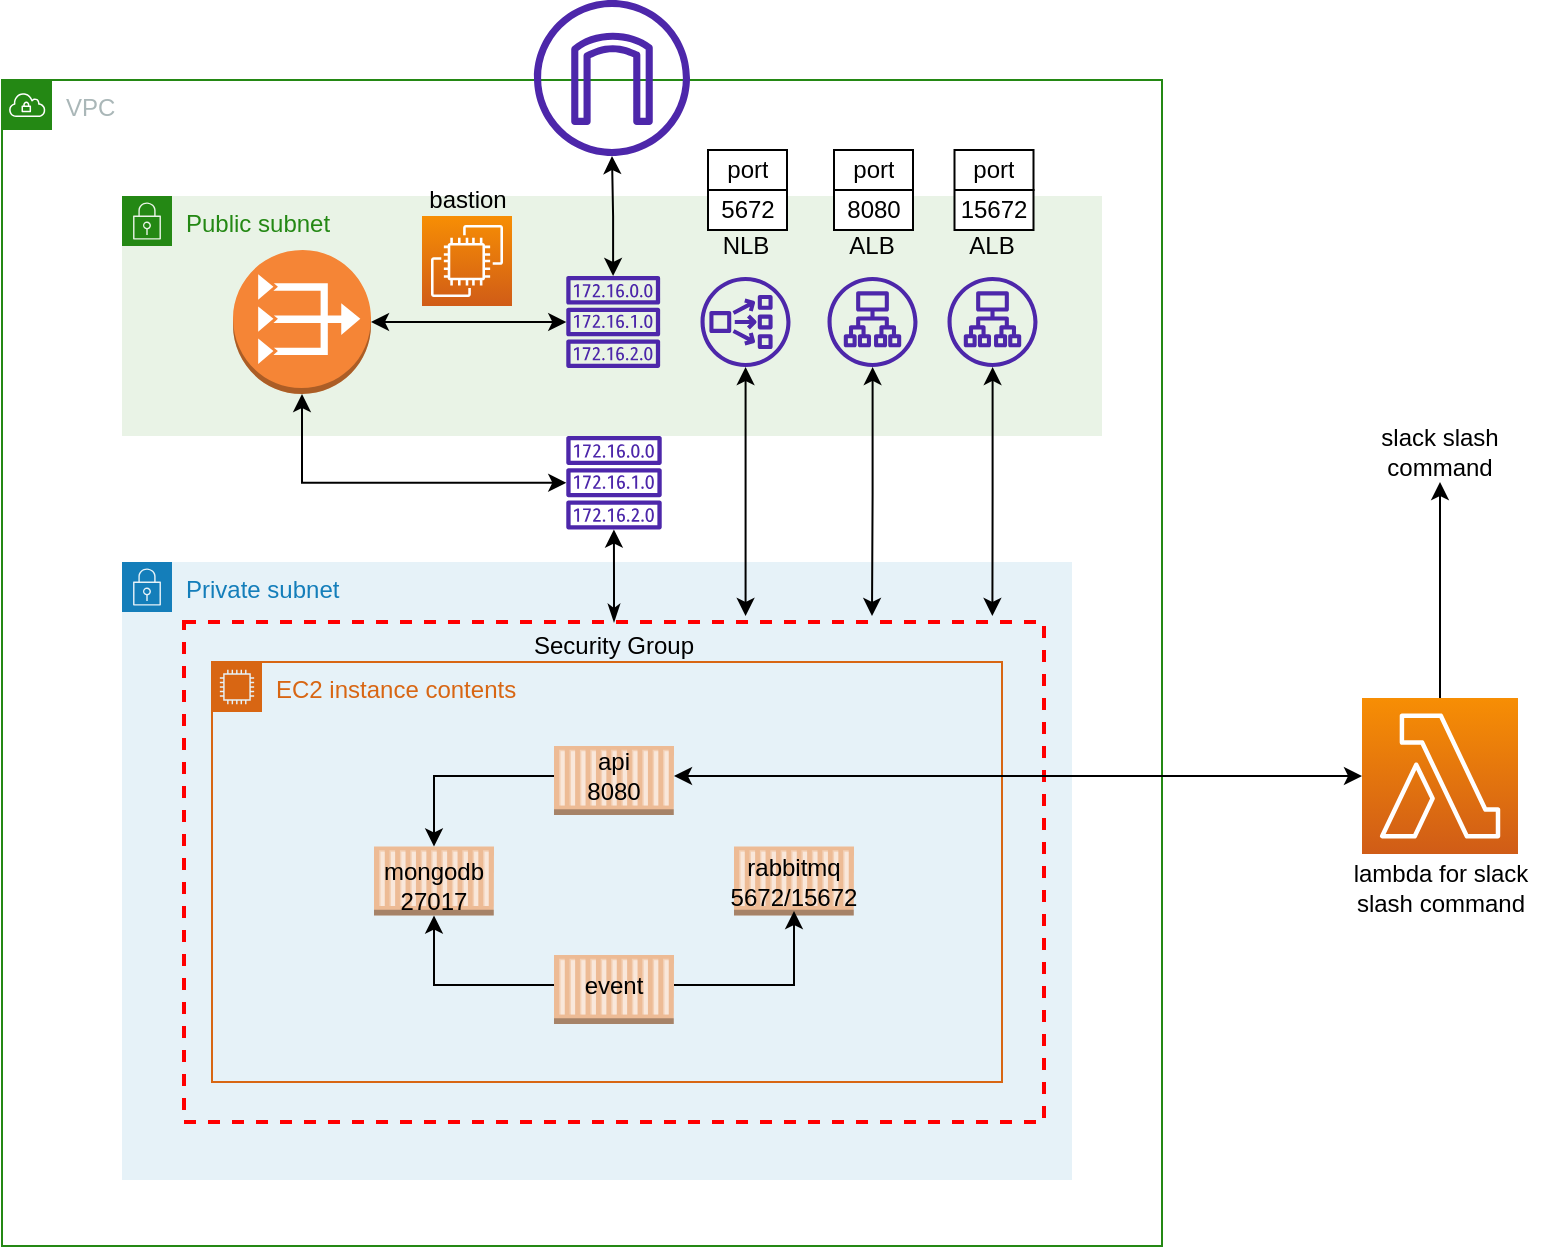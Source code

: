 <mxfile version="21.4.0" type="device">
  <diagram name="Page-1" id="b9y4cwblvmRKYj2doaiM">
    <mxGraphModel dx="1026" dy="692" grid="1" gridSize="10" guides="1" tooltips="1" connect="1" arrows="1" fold="1" page="1" pageScale="1" pageWidth="413" pageHeight="291" background="#FFFFFF" math="0" shadow="0">
      <root>
        <mxCell id="0" />
        <mxCell id="1" parent="0" />
        <mxCell id="3DA4KyhjXwnGxXHeB9iJ-1" value="VPC" style="points=[[0,0],[0.25,0],[0.5,0],[0.75,0],[1,0],[1,0.25],[1,0.5],[1,0.75],[1,1],[0.75,1],[0.5,1],[0.25,1],[0,1],[0,0.75],[0,0.5],[0,0.25]];outlineConnect=0;gradientColor=none;html=1;whiteSpace=wrap;fontSize=12;fontStyle=0;container=1;pointerEvents=0;collapsible=0;recursiveResize=0;shape=mxgraph.aws4.group;grIcon=mxgraph.aws4.group_vpc;strokeColor=#248814;fillColor=none;verticalAlign=top;align=left;spacingLeft=30;fontColor=#AAB7B8;dashed=0;" parent="1" vertex="1">
          <mxGeometry x="30" y="165" width="580" height="583" as="geometry" />
        </mxCell>
        <mxCell id="3DA4KyhjXwnGxXHeB9iJ-12" value="Private subnet" style="points=[[0,0],[0.25,0],[0.5,0],[0.75,0],[1,0],[1,0.25],[1,0.5],[1,0.75],[1,1],[0.75,1],[0.5,1],[0.25,1],[0,1],[0,0.75],[0,0.5],[0,0.25]];outlineConnect=0;gradientColor=none;html=1;whiteSpace=wrap;fontSize=12;fontStyle=0;container=1;pointerEvents=0;collapsible=0;recursiveResize=0;shape=mxgraph.aws4.group;grIcon=mxgraph.aws4.group_security_group;grStroke=0;strokeColor=#147EBA;fillColor=#E6F2F8;verticalAlign=top;align=left;spacingLeft=30;fontColor=#147EBA;dashed=0;" parent="3DA4KyhjXwnGxXHeB9iJ-1" vertex="1">
          <mxGeometry x="60" y="241" width="475" height="309" as="geometry" />
        </mxCell>
        <mxCell id="3DA4KyhjXwnGxXHeB9iJ-23" value="Security Group" style="fontStyle=0;verticalAlign=top;align=center;spacingTop=-2;fillColor=none;rounded=0;whiteSpace=wrap;html=1;strokeColor=#FF0000;strokeWidth=2;dashed=1;container=1;collapsible=0;expand=0;recursiveResize=0;" parent="3DA4KyhjXwnGxXHeB9iJ-12" vertex="1">
          <mxGeometry x="31" y="30" width="430" height="250" as="geometry" />
        </mxCell>
        <mxCell id="3DA4KyhjXwnGxXHeB9iJ-15" value="" style="outlineConnect=0;dashed=0;verticalLabelPosition=bottom;verticalAlign=top;align=center;html=1;shape=mxgraph.aws3.ec2_compute_container;fillColor=#F58534;gradientColor=none;opacity=50;" parent="3DA4KyhjXwnGxXHeB9iJ-23" vertex="1">
          <mxGeometry x="185" y="62" width="60" height="34.5" as="geometry" />
        </mxCell>
        <mxCell id="3DA4KyhjXwnGxXHeB9iJ-16" value="" style="outlineConnect=0;dashed=0;verticalLabelPosition=bottom;verticalAlign=top;align=center;html=1;shape=mxgraph.aws3.ec2_compute_container;fillColor=#F58534;gradientColor=none;opacity=50;" parent="3DA4KyhjXwnGxXHeB9iJ-23" vertex="1">
          <mxGeometry x="185" y="166.5" width="60" height="34.5" as="geometry" />
        </mxCell>
        <mxCell id="3DA4KyhjXwnGxXHeB9iJ-14" value="" style="outlineConnect=0;dashed=0;verticalLabelPosition=bottom;verticalAlign=top;align=center;html=1;shape=mxgraph.aws3.ec2_compute_container;fillColor=#F58534;gradientColor=none;opacity=50;" parent="3DA4KyhjXwnGxXHeB9iJ-23" vertex="1">
          <mxGeometry x="95" y="112.25" width="60" height="34.5" as="geometry" />
        </mxCell>
        <mxCell id="J3NAwEmsveF6AJ2LfgvS-14" style="edgeStyle=orthogonalEdgeStyle;rounded=0;orthogonalLoop=1;jettySize=auto;html=1;entryX=0.5;entryY=1;entryDx=0;entryDy=0;" parent="3DA4KyhjXwnGxXHeB9iJ-23" source="J3NAwEmsveF6AJ2LfgvS-8" target="J3NAwEmsveF6AJ2LfgvS-10" edge="1">
          <mxGeometry relative="1" as="geometry" />
        </mxCell>
        <mxCell id="J3NAwEmsveF6AJ2LfgvS-8" value="event" style="text;strokeColor=none;align=center;fillColor=none;html=1;verticalAlign=middle;whiteSpace=wrap;rounded=0;" parent="3DA4KyhjXwnGxXHeB9iJ-23" vertex="1">
          <mxGeometry x="185" y="166.5" width="60" height="30" as="geometry" />
        </mxCell>
        <mxCell id="J3NAwEmsveF6AJ2LfgvS-15" style="edgeStyle=orthogonalEdgeStyle;rounded=0;orthogonalLoop=1;jettySize=auto;html=1;entryX=0.5;entryY=0;entryDx=0;entryDy=0;entryPerimeter=0;" parent="3DA4KyhjXwnGxXHeB9iJ-23" source="J3NAwEmsveF6AJ2LfgvS-7" target="3DA4KyhjXwnGxXHeB9iJ-14" edge="1">
          <mxGeometry relative="1" as="geometry" />
        </mxCell>
        <mxCell id="J3NAwEmsveF6AJ2LfgvS-7" value="api&lt;br&gt;8080" style="text;strokeColor=none;align=center;fillColor=none;html=1;verticalAlign=middle;whiteSpace=wrap;rounded=0;fontStyle=0" parent="3DA4KyhjXwnGxXHeB9iJ-23" vertex="1">
          <mxGeometry x="185" y="62" width="60" height="30" as="geometry" />
        </mxCell>
        <mxCell id="J3NAwEmsveF6AJ2LfgvS-10" value="mongodb&lt;br&gt;27017" style="text;strokeColor=none;align=center;fillColor=none;html=1;verticalAlign=middle;whiteSpace=wrap;rounded=0;" parent="3DA4KyhjXwnGxXHeB9iJ-23" vertex="1">
          <mxGeometry x="95" y="116.75" width="60" height="30" as="geometry" />
        </mxCell>
        <mxCell id="3DA4KyhjXwnGxXHeB9iJ-13" value="EC2 instance contents" style="points=[[0,0],[0.25,0],[0.5,0],[0.75,0],[1,0],[1,0.25],[1,0.5],[1,0.75],[1,1],[0.75,1],[0.5,1],[0.25,1],[0,1],[0,0.75],[0,0.5],[0,0.25]];outlineConnect=0;gradientColor=none;html=1;whiteSpace=wrap;fontSize=12;fontStyle=0;container=1;pointerEvents=0;collapsible=0;recursiveResize=0;shape=mxgraph.aws4.group;grIcon=mxgraph.aws4.group_ec2_instance_contents;strokeColor=#D86613;fillColor=none;verticalAlign=top;align=left;spacingLeft=30;fontColor=#D86613;dashed=0;" parent="3DA4KyhjXwnGxXHeB9iJ-12" vertex="1">
          <mxGeometry x="45" y="50" width="395" height="210" as="geometry" />
        </mxCell>
        <mxCell id="3DA4KyhjXwnGxXHeB9iJ-17" value="" style="outlineConnect=0;dashed=0;verticalLabelPosition=bottom;verticalAlign=top;align=center;html=1;shape=mxgraph.aws3.ec2_compute_container;fillColor=#F58534;gradientColor=none;opacity=50;" parent="3DA4KyhjXwnGxXHeB9iJ-13" vertex="1">
          <mxGeometry x="261" y="92.25" width="60" height="34.5" as="geometry" />
        </mxCell>
        <mxCell id="J3NAwEmsveF6AJ2LfgvS-9" value="rabbitmq&lt;br&gt;5672/15672" style="text;strokeColor=none;align=center;fillColor=none;html=1;verticalAlign=middle;whiteSpace=wrap;rounded=0;" parent="3DA4KyhjXwnGxXHeB9iJ-13" vertex="1">
          <mxGeometry x="261" y="94.5" width="60" height="30" as="geometry" />
        </mxCell>
        <mxCell id="J3NAwEmsveF6AJ2LfgvS-47" style="edgeStyle=orthogonalEdgeStyle;rounded=0;orthogonalLoop=1;jettySize=auto;html=1;exitX=1;exitY=0.5;exitDx=0;exitDy=0;entryX=0.5;entryY=1;entryDx=0;entryDy=0;" parent="3DA4KyhjXwnGxXHeB9iJ-12" source="J3NAwEmsveF6AJ2LfgvS-8" target="J3NAwEmsveF6AJ2LfgvS-9" edge="1">
          <mxGeometry relative="1" as="geometry" />
        </mxCell>
        <mxCell id="3DA4KyhjXwnGxXHeB9iJ-2" value="Public subnet" style="points=[[0,0],[0.25,0],[0.5,0],[0.75,0],[1,0],[1,0.25],[1,0.5],[1,0.75],[1,1],[0.75,1],[0.5,1],[0.25,1],[0,1],[0,0.75],[0,0.5],[0,0.25]];outlineConnect=0;gradientColor=none;html=1;whiteSpace=wrap;fontSize=12;fontStyle=0;container=1;pointerEvents=0;collapsible=0;recursiveResize=0;shape=mxgraph.aws4.group;grIcon=mxgraph.aws4.group_security_group;grStroke=0;strokeColor=#248814;fillColor=#E9F3E6;verticalAlign=top;align=left;spacingLeft=30;fontColor=#248814;dashed=0;" parent="3DA4KyhjXwnGxXHeB9iJ-1" vertex="1">
          <mxGeometry x="60" y="58" width="490" height="120" as="geometry" />
        </mxCell>
        <mxCell id="3DA4KyhjXwnGxXHeB9iJ-5" value="" style="outlineConnect=0;dashed=0;verticalLabelPosition=bottom;verticalAlign=top;align=center;html=1;shape=mxgraph.aws3.vpc_nat_gateway;fillColor=#F58536;gradientColor=none;" parent="3DA4KyhjXwnGxXHeB9iJ-2" vertex="1">
          <mxGeometry x="55.5" y="27" width="69" height="72" as="geometry" />
        </mxCell>
        <mxCell id="3DA4KyhjXwnGxXHeB9iJ-6" value="" style="sketch=0;outlineConnect=0;fontColor=#232F3E;gradientColor=none;fillColor=#4D27AA;strokeColor=none;dashed=0;verticalLabelPosition=bottom;verticalAlign=top;align=center;html=1;fontSize=12;fontStyle=0;aspect=fixed;pointerEvents=1;shape=mxgraph.aws4.network_load_balancer;" parent="3DA4KyhjXwnGxXHeB9iJ-2" vertex="1">
          <mxGeometry x="289.25" y="40.5" width="45" height="45" as="geometry" />
        </mxCell>
        <mxCell id="YWxzhitp7M-jOpYn7NLB-2" value="NLB" style="text;strokeColor=none;align=center;fillColor=none;html=1;verticalAlign=middle;whiteSpace=wrap;rounded=0;" parent="3DA4KyhjXwnGxXHeB9iJ-2" vertex="1">
          <mxGeometry x="281.75" y="10" width="60" height="30" as="geometry" />
        </mxCell>
        <mxCell id="Pfdi8CqGIquvv0HC4EXc-1" value="" style="sketch=0;outlineConnect=0;fontColor=#232F3E;gradientColor=none;fillColor=#4D27AA;strokeColor=none;dashed=0;verticalLabelPosition=bottom;verticalAlign=top;align=center;html=1;fontSize=12;fontStyle=0;aspect=fixed;pointerEvents=1;shape=mxgraph.aws4.application_load_balancer;" parent="3DA4KyhjXwnGxXHeB9iJ-2" vertex="1">
          <mxGeometry x="352.75" y="40.5" width="45" height="45" as="geometry" />
        </mxCell>
        <mxCell id="Pfdi8CqGIquvv0HC4EXc-3" value="" style="sketch=0;outlineConnect=0;fontColor=#232F3E;gradientColor=none;fillColor=#4D27AA;strokeColor=none;dashed=0;verticalLabelPosition=bottom;verticalAlign=top;align=center;html=1;fontSize=12;fontStyle=0;aspect=fixed;pointerEvents=1;shape=mxgraph.aws4.application_load_balancer;" parent="3DA4KyhjXwnGxXHeB9iJ-2" vertex="1">
          <mxGeometry x="412.75" y="40.5" width="45" height="45" as="geometry" />
        </mxCell>
        <mxCell id="Pfdi8CqGIquvv0HC4EXc-4" value="ALB" style="text;strokeColor=none;align=center;fillColor=none;html=1;verticalAlign=middle;whiteSpace=wrap;rounded=0;" parent="3DA4KyhjXwnGxXHeB9iJ-2" vertex="1">
          <mxGeometry x="345.25" y="10" width="60" height="30" as="geometry" />
        </mxCell>
        <mxCell id="Pfdi8CqGIquvv0HC4EXc-5" value="ALB" style="text;strokeColor=none;align=center;fillColor=none;html=1;verticalAlign=middle;whiteSpace=wrap;rounded=0;" parent="3DA4KyhjXwnGxXHeB9iJ-2" vertex="1">
          <mxGeometry x="405.25" y="10" width="60" height="30" as="geometry" />
        </mxCell>
        <mxCell id="Pfdi8CqGIquvv0HC4EXc-24" value="" style="shape=table;startSize=0;container=1;collapsible=0;childLayout=tableLayout;" parent="3DA4KyhjXwnGxXHeB9iJ-2" vertex="1">
          <mxGeometry x="416.25" y="-23" width="39.5" height="40" as="geometry" />
        </mxCell>
        <mxCell id="Pfdi8CqGIquvv0HC4EXc-25" value="" style="shape=tableRow;horizontal=0;startSize=0;swimlaneHead=0;swimlaneBody=0;strokeColor=inherit;top=0;left=0;bottom=0;right=0;collapsible=0;dropTarget=0;fillColor=none;points=[[0,0.5],[1,0.5]];portConstraint=eastwest;" parent="Pfdi8CqGIquvv0HC4EXc-24" vertex="1">
          <mxGeometry width="39.5" height="20" as="geometry" />
        </mxCell>
        <mxCell id="Pfdi8CqGIquvv0HC4EXc-26" value="port" style="shape=partialRectangle;html=1;whiteSpace=wrap;connectable=0;strokeColor=inherit;overflow=hidden;fillColor=none;top=0;left=0;bottom=0;right=0;pointerEvents=1;" parent="Pfdi8CqGIquvv0HC4EXc-25" vertex="1">
          <mxGeometry width="40" height="20" as="geometry">
            <mxRectangle width="40" height="20" as="alternateBounds" />
          </mxGeometry>
        </mxCell>
        <mxCell id="Pfdi8CqGIquvv0HC4EXc-27" value="" style="shape=tableRow;horizontal=0;startSize=0;swimlaneHead=0;swimlaneBody=0;strokeColor=inherit;top=0;left=0;bottom=0;right=0;collapsible=0;dropTarget=0;fillColor=none;points=[[0,0.5],[1,0.5]];portConstraint=eastwest;" parent="Pfdi8CqGIquvv0HC4EXc-24" vertex="1">
          <mxGeometry y="20" width="39.5" height="20" as="geometry" />
        </mxCell>
        <mxCell id="Pfdi8CqGIquvv0HC4EXc-28" value="15672" style="shape=partialRectangle;html=1;whiteSpace=wrap;connectable=0;strokeColor=inherit;overflow=hidden;fillColor=none;top=0;left=0;bottom=0;right=0;pointerEvents=1;" parent="Pfdi8CqGIquvv0HC4EXc-27" vertex="1">
          <mxGeometry width="40" height="20" as="geometry">
            <mxRectangle width="40" height="20" as="alternateBounds" />
          </mxGeometry>
        </mxCell>
        <mxCell id="gRRUhVIPW6LfIacBrwvy-1" value="" style="sketch=0;points=[[0,0,0],[0.25,0,0],[0.5,0,0],[0.75,0,0],[1,0,0],[0,1,0],[0.25,1,0],[0.5,1,0],[0.75,1,0],[1,1,0],[0,0.25,0],[0,0.5,0],[0,0.75,0],[1,0.25,0],[1,0.5,0],[1,0.75,0]];outlineConnect=0;fontColor=#232F3E;gradientColor=#F78E04;gradientDirection=north;fillColor=#D05C17;strokeColor=#ffffff;dashed=0;verticalLabelPosition=bottom;verticalAlign=top;align=center;html=1;fontSize=12;fontStyle=0;aspect=fixed;shape=mxgraph.aws4.resourceIcon;resIcon=mxgraph.aws4.ec2;" vertex="1" parent="3DA4KyhjXwnGxXHeB9iJ-2">
          <mxGeometry x="150" y="10" width="45" height="45" as="geometry" />
        </mxCell>
        <mxCell id="gRRUhVIPW6LfIacBrwvy-2" value="bastion" style="text;strokeColor=none;align=center;fillColor=none;html=1;verticalAlign=middle;whiteSpace=wrap;rounded=0;" vertex="1" parent="3DA4KyhjXwnGxXHeB9iJ-2">
          <mxGeometry x="142.5" y="-13" width="60" height="30" as="geometry" />
        </mxCell>
        <mxCell id="3DA4KyhjXwnGxXHeB9iJ-8" value="" style="sketch=0;outlineConnect=0;fontColor=#232F3E;gradientColor=none;fillColor=#4D27AA;strokeColor=none;dashed=0;verticalLabelPosition=bottom;verticalAlign=top;align=center;html=1;fontSize=12;fontStyle=0;aspect=fixed;pointerEvents=1;shape=mxgraph.aws4.route_table;" parent="3DA4KyhjXwnGxXHeB9iJ-1" vertex="1">
          <mxGeometry x="282" y="98" width="47.21" height="46" as="geometry" />
        </mxCell>
        <mxCell id="3DA4KyhjXwnGxXHeB9iJ-28" style="edgeStyle=orthogonalEdgeStyle;rounded=0;orthogonalLoop=1;jettySize=auto;html=1;entryX=0.5;entryY=1;entryDx=0;entryDy=0;entryPerimeter=0;startArrow=classic;startFill=1;" parent="3DA4KyhjXwnGxXHeB9iJ-1" source="3DA4KyhjXwnGxXHeB9iJ-7" target="3DA4KyhjXwnGxXHeB9iJ-5" edge="1">
          <mxGeometry relative="1" as="geometry" />
        </mxCell>
        <mxCell id="3DA4KyhjXwnGxXHeB9iJ-7" value="" style="sketch=0;outlineConnect=0;fontColor=#232F3E;gradientColor=none;fillColor=#4D27AA;strokeColor=none;dashed=0;verticalLabelPosition=bottom;verticalAlign=top;align=center;html=1;fontSize=12;fontStyle=0;aspect=fixed;pointerEvents=1;shape=mxgraph.aws4.route_table;" parent="3DA4KyhjXwnGxXHeB9iJ-1" vertex="1">
          <mxGeometry x="282" y="178.0" width="48" height="46.77" as="geometry" />
        </mxCell>
        <mxCell id="3DA4KyhjXwnGxXHeB9iJ-24" style="edgeStyle=orthogonalEdgeStyle;rounded=0;orthogonalLoop=1;jettySize=auto;html=1;startArrow=classic;startFill=1;" parent="3DA4KyhjXwnGxXHeB9iJ-1" source="3DA4KyhjXwnGxXHeB9iJ-5" target="3DA4KyhjXwnGxXHeB9iJ-8" edge="1">
          <mxGeometry relative="1" as="geometry" />
        </mxCell>
        <mxCell id="3DA4KyhjXwnGxXHeB9iJ-26" style="edgeStyle=orthogonalEdgeStyle;rounded=0;orthogonalLoop=1;jettySize=auto;html=1;startArrow=classicThin;startFill=1;" parent="3DA4KyhjXwnGxXHeB9iJ-1" source="3DA4KyhjXwnGxXHeB9iJ-23" target="3DA4KyhjXwnGxXHeB9iJ-7" edge="1">
          <mxGeometry relative="1" as="geometry" />
        </mxCell>
        <mxCell id="Pfdi8CqGIquvv0HC4EXc-10" style="edgeStyle=orthogonalEdgeStyle;rounded=0;orthogonalLoop=1;jettySize=auto;html=1;entryX=0.653;entryY=-0.012;entryDx=0;entryDy=0;entryPerimeter=0;startArrow=classic;startFill=1;" parent="3DA4KyhjXwnGxXHeB9iJ-1" source="3DA4KyhjXwnGxXHeB9iJ-6" target="3DA4KyhjXwnGxXHeB9iJ-23" edge="1">
          <mxGeometry relative="1" as="geometry" />
        </mxCell>
        <mxCell id="Pfdi8CqGIquvv0HC4EXc-11" style="edgeStyle=orthogonalEdgeStyle;rounded=0;orthogonalLoop=1;jettySize=auto;html=1;entryX=0.8;entryY=-0.012;entryDx=0;entryDy=0;entryPerimeter=0;startArrow=classic;startFill=1;" parent="3DA4KyhjXwnGxXHeB9iJ-1" source="Pfdi8CqGIquvv0HC4EXc-1" target="3DA4KyhjXwnGxXHeB9iJ-23" edge="1">
          <mxGeometry relative="1" as="geometry" />
        </mxCell>
        <mxCell id="Pfdi8CqGIquvv0HC4EXc-12" style="edgeStyle=orthogonalEdgeStyle;rounded=0;orthogonalLoop=1;jettySize=auto;html=1;entryX=0.94;entryY=-0.012;entryDx=0;entryDy=0;entryPerimeter=0;startArrow=classic;startFill=1;" parent="3DA4KyhjXwnGxXHeB9iJ-1" source="Pfdi8CqGIquvv0HC4EXc-3" target="3DA4KyhjXwnGxXHeB9iJ-23" edge="1">
          <mxGeometry relative="1" as="geometry" />
        </mxCell>
        <mxCell id="Pfdi8CqGIquvv0HC4EXc-13" value="" style="shape=table;startSize=0;container=1;collapsible=0;childLayout=tableLayout;" parent="3DA4KyhjXwnGxXHeB9iJ-1" vertex="1">
          <mxGeometry x="353" y="35" width="39.5" height="40" as="geometry" />
        </mxCell>
        <mxCell id="Pfdi8CqGIquvv0HC4EXc-14" value="" style="shape=tableRow;horizontal=0;startSize=0;swimlaneHead=0;swimlaneBody=0;strokeColor=inherit;top=0;left=0;bottom=0;right=0;collapsible=0;dropTarget=0;fillColor=none;points=[[0,0.5],[1,0.5]];portConstraint=eastwest;" parent="Pfdi8CqGIquvv0HC4EXc-13" vertex="1">
          <mxGeometry width="39.5" height="20" as="geometry" />
        </mxCell>
        <mxCell id="Pfdi8CqGIquvv0HC4EXc-15" value="port" style="shape=partialRectangle;html=1;whiteSpace=wrap;connectable=0;strokeColor=inherit;overflow=hidden;fillColor=none;top=0;left=0;bottom=0;right=0;pointerEvents=1;" parent="Pfdi8CqGIquvv0HC4EXc-14" vertex="1">
          <mxGeometry width="40" height="20" as="geometry">
            <mxRectangle width="40" height="20" as="alternateBounds" />
          </mxGeometry>
        </mxCell>
        <mxCell id="Pfdi8CqGIquvv0HC4EXc-16" value="" style="shape=tableRow;horizontal=0;startSize=0;swimlaneHead=0;swimlaneBody=0;strokeColor=inherit;top=0;left=0;bottom=0;right=0;collapsible=0;dropTarget=0;fillColor=none;points=[[0,0.5],[1,0.5]];portConstraint=eastwest;" parent="Pfdi8CqGIquvv0HC4EXc-13" vertex="1">
          <mxGeometry y="20" width="39.5" height="20" as="geometry" />
        </mxCell>
        <mxCell id="Pfdi8CqGIquvv0HC4EXc-17" value="5672" style="shape=partialRectangle;html=1;whiteSpace=wrap;connectable=0;strokeColor=inherit;overflow=hidden;fillColor=none;top=0;left=0;bottom=0;right=0;pointerEvents=1;" parent="Pfdi8CqGIquvv0HC4EXc-16" vertex="1">
          <mxGeometry width="40" height="20" as="geometry">
            <mxRectangle width="40" height="20" as="alternateBounds" />
          </mxGeometry>
        </mxCell>
        <mxCell id="Pfdi8CqGIquvv0HC4EXc-18" value="" style="shape=table;startSize=0;container=1;collapsible=0;childLayout=tableLayout;" parent="3DA4KyhjXwnGxXHeB9iJ-1" vertex="1">
          <mxGeometry x="416" y="35" width="39.5" height="40" as="geometry" />
        </mxCell>
        <mxCell id="Pfdi8CqGIquvv0HC4EXc-19" value="" style="shape=tableRow;horizontal=0;startSize=0;swimlaneHead=0;swimlaneBody=0;strokeColor=inherit;top=0;left=0;bottom=0;right=0;collapsible=0;dropTarget=0;fillColor=none;points=[[0,0.5],[1,0.5]];portConstraint=eastwest;" parent="Pfdi8CqGIquvv0HC4EXc-18" vertex="1">
          <mxGeometry width="39.5" height="20" as="geometry" />
        </mxCell>
        <mxCell id="Pfdi8CqGIquvv0HC4EXc-20" value="port" style="shape=partialRectangle;html=1;whiteSpace=wrap;connectable=0;strokeColor=inherit;overflow=hidden;fillColor=none;top=0;left=0;bottom=0;right=0;pointerEvents=1;" parent="Pfdi8CqGIquvv0HC4EXc-19" vertex="1">
          <mxGeometry width="40" height="20" as="geometry">
            <mxRectangle width="40" height="20" as="alternateBounds" />
          </mxGeometry>
        </mxCell>
        <mxCell id="Pfdi8CqGIquvv0HC4EXc-21" value="" style="shape=tableRow;horizontal=0;startSize=0;swimlaneHead=0;swimlaneBody=0;strokeColor=inherit;top=0;left=0;bottom=0;right=0;collapsible=0;dropTarget=0;fillColor=none;points=[[0,0.5],[1,0.5]];portConstraint=eastwest;" parent="Pfdi8CqGIquvv0HC4EXc-18" vertex="1">
          <mxGeometry y="20" width="39.5" height="20" as="geometry" />
        </mxCell>
        <mxCell id="Pfdi8CqGIquvv0HC4EXc-22" value="8080" style="shape=partialRectangle;html=1;whiteSpace=wrap;connectable=0;strokeColor=inherit;overflow=hidden;fillColor=none;top=0;left=0;bottom=0;right=0;pointerEvents=1;" parent="Pfdi8CqGIquvv0HC4EXc-21" vertex="1">
          <mxGeometry width="40" height="20" as="geometry">
            <mxRectangle width="40" height="20" as="alternateBounds" />
          </mxGeometry>
        </mxCell>
        <mxCell id="3DA4KyhjXwnGxXHeB9iJ-9" value="" style="sketch=0;outlineConnect=0;fontColor=#232F3E;gradientColor=none;fillColor=#4D27AA;strokeColor=none;dashed=0;verticalLabelPosition=bottom;verticalAlign=top;align=center;html=1;fontSize=12;fontStyle=0;aspect=fixed;pointerEvents=1;shape=mxgraph.aws4.internet_gateway;" parent="1" vertex="1">
          <mxGeometry x="296" y="125" width="78" height="78" as="geometry" />
        </mxCell>
        <mxCell id="J3NAwEmsveF6AJ2LfgvS-5" style="edgeStyle=orthogonalEdgeStyle;rounded=0;orthogonalLoop=1;jettySize=auto;html=1;exitX=0.5;exitY=0;exitDx=0;exitDy=0;exitPerimeter=0;entryX=0.5;entryY=1;entryDx=0;entryDy=0;" parent="1" source="3DA4KyhjXwnGxXHeB9iJ-22" target="J3NAwEmsveF6AJ2LfgvS-3" edge="1">
          <mxGeometry relative="1" as="geometry" />
        </mxCell>
        <mxCell id="J3NAwEmsveF6AJ2LfgvS-11" style="edgeStyle=orthogonalEdgeStyle;rounded=0;orthogonalLoop=1;jettySize=auto;html=1;entryX=1;entryY=0.5;entryDx=0;entryDy=0;startArrow=classic;startFill=1;" parent="1" source="3DA4KyhjXwnGxXHeB9iJ-22" target="J3NAwEmsveF6AJ2LfgvS-7" edge="1">
          <mxGeometry relative="1" as="geometry" />
        </mxCell>
        <mxCell id="3DA4KyhjXwnGxXHeB9iJ-22" value="" style="sketch=0;points=[[0,0,0],[0.25,0,0],[0.5,0,0],[0.75,0,0],[1,0,0],[0,1,0],[0.25,1,0],[0.5,1,0],[0.75,1,0],[1,1,0],[0,0.25,0],[0,0.5,0],[0,0.75,0],[1,0.25,0],[1,0.5,0],[1,0.75,0]];outlineConnect=0;fontColor=#232F3E;gradientColor=#F78E04;gradientDirection=north;fillColor=#D05C17;strokeColor=#ffffff;dashed=0;verticalLabelPosition=bottom;verticalAlign=top;align=center;html=1;fontSize=12;fontStyle=0;aspect=fixed;shape=mxgraph.aws4.resourceIcon;resIcon=mxgraph.aws4.lambda;" parent="1" vertex="1">
          <mxGeometry x="710" y="474" width="78" height="78" as="geometry" />
        </mxCell>
        <mxCell id="3DA4KyhjXwnGxXHeB9iJ-25" style="edgeStyle=orthogonalEdgeStyle;rounded=0;orthogonalLoop=1;jettySize=auto;html=1;startArrow=classic;startFill=1;" parent="1" source="3DA4KyhjXwnGxXHeB9iJ-8" target="3DA4KyhjXwnGxXHeB9iJ-9" edge="1">
          <mxGeometry relative="1" as="geometry" />
        </mxCell>
        <mxCell id="YWxzhitp7M-jOpYn7NLB-1" value="lambda for slack slash command" style="text;strokeColor=none;align=center;fillColor=none;html=1;verticalAlign=middle;whiteSpace=wrap;rounded=0;" parent="1" vertex="1">
          <mxGeometry x="699.5" y="554" width="99" height="30" as="geometry" />
        </mxCell>
        <mxCell id="J3NAwEmsveF6AJ2LfgvS-1" value="" style="shape=image;html=1;verticalAlign=top;verticalLabelPosition=bottom;labelBackgroundColor=#ffffff;imageAspect=0;aspect=fixed;image=https://cdn2.iconfinder.com/data/icons/social-media-2285/512/1_Slack_colored_svg-128.png" parent="1" vertex="1">
          <mxGeometry x="710" y="255" width="78" height="78" as="geometry" />
        </mxCell>
        <mxCell id="J3NAwEmsveF6AJ2LfgvS-3" value="slack slash command" style="text;strokeColor=none;align=center;fillColor=none;html=1;verticalAlign=middle;whiteSpace=wrap;rounded=0;" parent="1" vertex="1">
          <mxGeometry x="694" y="336" width="110" height="30" as="geometry" />
        </mxCell>
      </root>
    </mxGraphModel>
  </diagram>
</mxfile>
